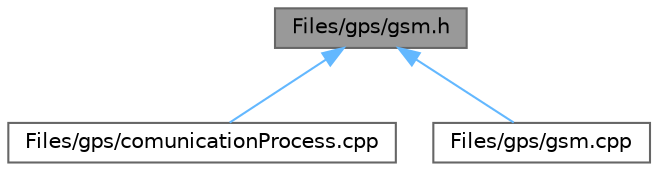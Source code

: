 digraph "Files/gps/gsm.h"
{
 // LATEX_PDF_SIZE
  bgcolor="transparent";
  edge [fontname=Helvetica,fontsize=10,labelfontname=Helvetica,labelfontsize=10];
  node [fontname=Helvetica,fontsize=10,shape=box,height=0.2,width=0.4];
  Node1 [label="Files/gps/gsm.h",height=0.2,width=0.4,color="gray40", fillcolor="grey60", style="filled", fontcolor="black",tooltip=" "];
  Node1 -> Node2 [dir="back",color="steelblue1",style="solid"];
  Node2 [label="Files/gps/comunicationProcess.cpp",height=0.2,width=0.4,color="grey40", fillcolor="white", style="filled",URL="$comunication_process_8cpp.html",tooltip=" "];
  Node1 -> Node3 [dir="back",color="steelblue1",style="solid"];
  Node3 [label="Files/gps/gsm.cpp",height=0.2,width=0.4,color="grey40", fillcolor="white", style="filled",URL="$gsm_8cpp.html",tooltip=" "];
}
